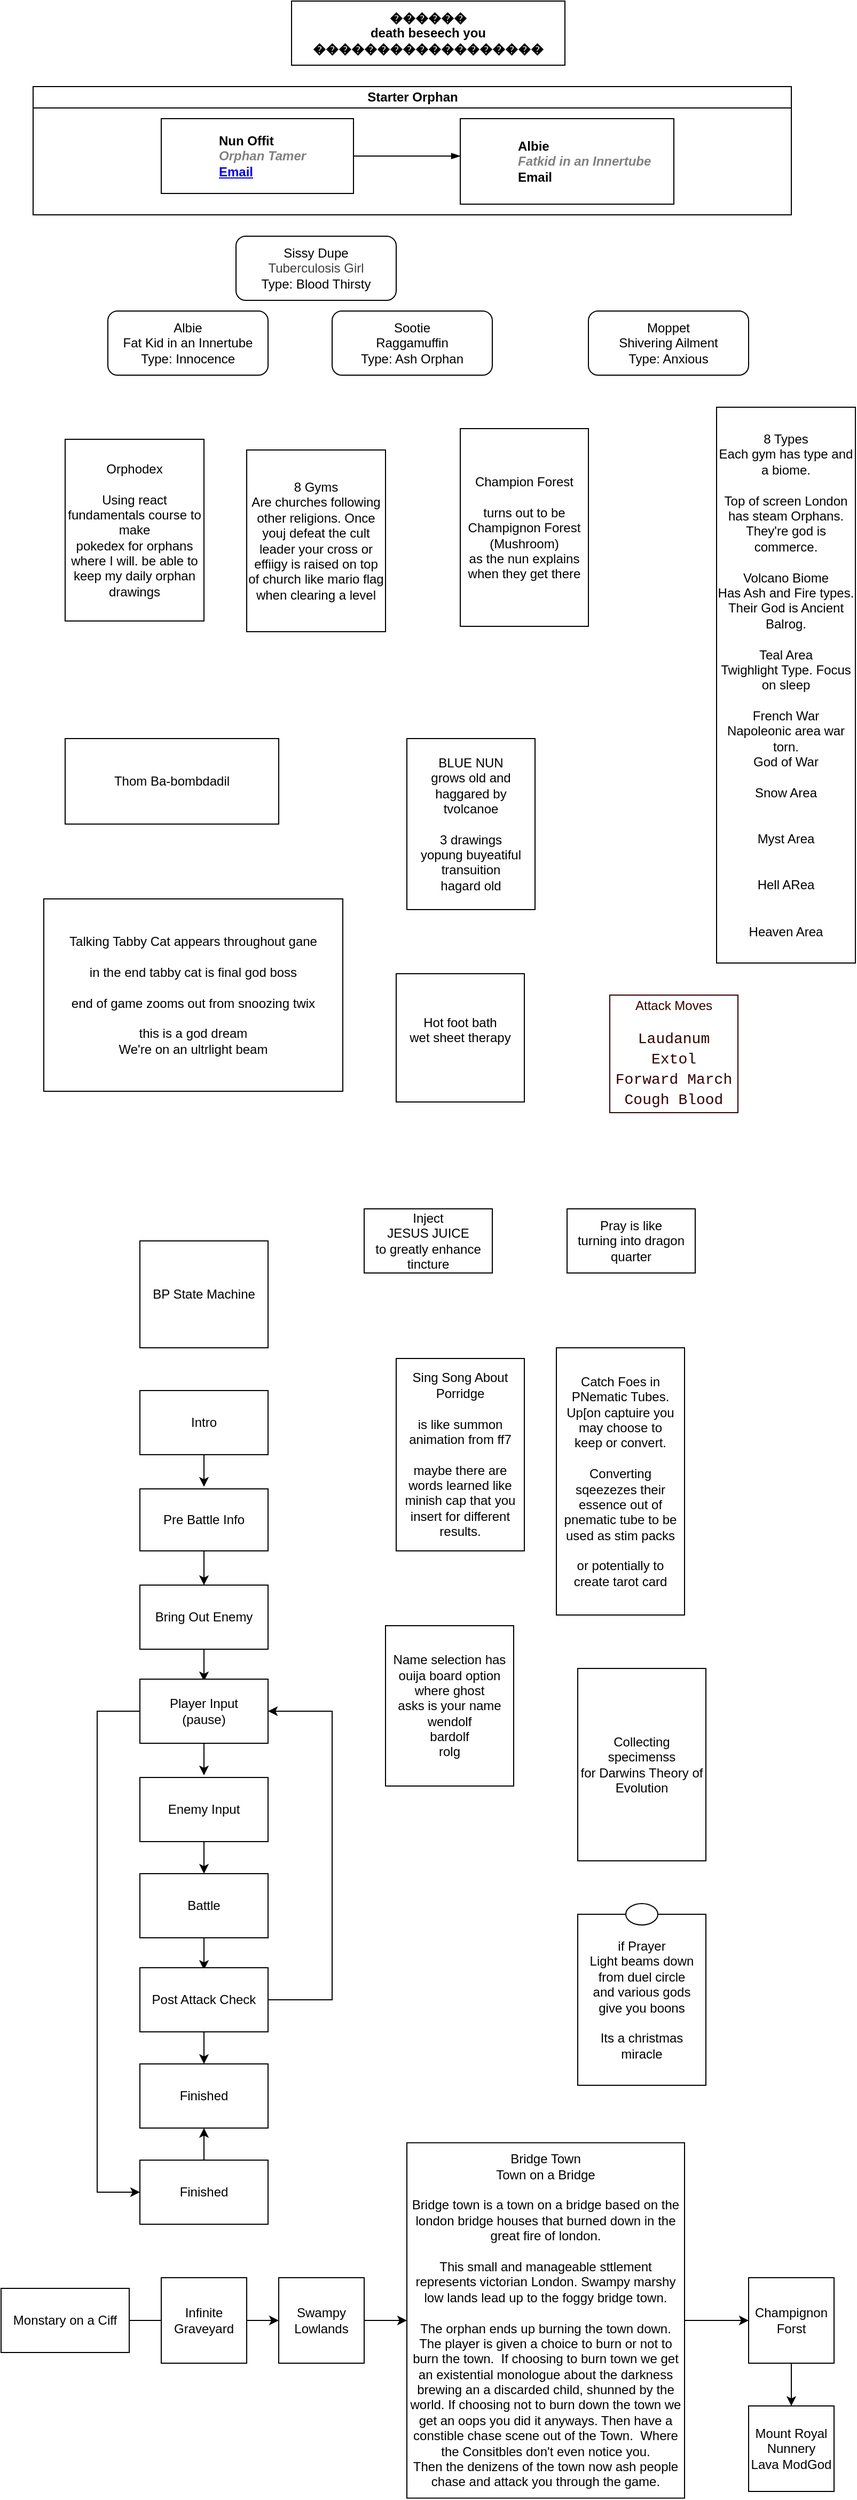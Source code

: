 <mxfile>
    <diagram id="prtHgNgQTEPvFCAcTncT" name="Page-1">
        <mxGraphModel dx="790" dy="664" grid="1" gridSize="10" guides="1" tooltips="1" connect="1" arrows="1" fold="1" page="1" pageScale="1" pageWidth="827" pageHeight="1169" math="0" shadow="0">
            <root>
                <mxCell id="0"/>
                <mxCell id="1" parent="0"/>
                <mxCell id="dNxyNK7c78bLwvsdeMH5-11" value="Starter Orphan" style="swimlane;html=1;startSize=20;horizontal=1;containerType=tree;glass=0;" parent="1" vertex="1">
                    <mxGeometry x="40" y="80" width="710" height="120" as="geometry"/>
                </mxCell>
                <UserObject label="%name%&lt;br&gt;&lt;i style=&quot;color: gray&quot;&gt;%position%&lt;/i&gt;&lt;br&gt;&lt;a href=&quot;mailto:%email%&quot;&gt;Email&lt;/a&gt;" name="Nun Offit" position="Orphan Tamer" location="Office 1" email="me@example.com" placeholders="1" link="https://www.draw.io" id="dNxyNK7c78bLwvsdeMH5-12">
                    <mxCell style="label;image=https://cdn3.iconfinder.com/data/icons/user-avatars-1/512/users-3-128.png;whiteSpace=wrap;html=1;rounded=0;glass=0;treeMoving=1;treeFolding=1;" parent="dNxyNK7c78bLwvsdeMH5-11" vertex="1">
                        <mxGeometry x="120" y="30" width="180" height="70" as="geometry"/>
                    </mxCell>
                </UserObject>
                <mxCell id="dNxyNK7c78bLwvsdeMH5-13" value="" style="endArrow=blockThin;endFill=1;fontSize=11;edgeStyle=elbowEdgeStyle;elbow=vertical;rounded=0;" parent="dNxyNK7c78bLwvsdeMH5-11" source="dNxyNK7c78bLwvsdeMH5-12" target="dNxyNK7c78bLwvsdeMH5-14" edge="1">
                    <mxGeometry relative="1" as="geometry"/>
                </mxCell>
                <UserObject label="Albie&lt;br&gt;&lt;i style=&quot;color: gray&quot;&gt;Fatkid in an Innertube&lt;/i&gt;&lt;br&gt;Email" name="Priest Peter Phillips" position="Orphan Tamer" location="Office 2" placeholders="1" id="dNxyNK7c78bLwvsdeMH5-14">
                    <mxCell style="label;image=https://cdn3.iconfinder.com/data/icons/user-avatars-1/512/users-10-3-128.png;whiteSpace=wrap;html=1;rounded=0;glass=0;treeFolding=1;treeMoving=1;" parent="dNxyNK7c78bLwvsdeMH5-11" vertex="1">
                        <mxGeometry x="400" y="30" width="200" height="80" as="geometry"/>
                    </mxCell>
                </UserObject>
                <mxCell id="9H34w2Jh71Ep6UbLUVoz-1" value="&lt;div&gt;Albie&lt;/div&gt;Fat Kid in an Innertube&lt;div&gt;Type: Innocence&lt;/div&gt;" style="rounded=1;whiteSpace=wrap;html=1;" parent="1" vertex="1">
                    <mxGeometry x="110" y="290" width="150" height="60" as="geometry"/>
                </mxCell>
                <mxCell id="9H34w2Jh71Ep6UbLUVoz-2" value="&lt;div&gt;Sootie&lt;/div&gt;Raggamuffin&lt;br&gt;&lt;div&gt;Type: Ash Orphan&lt;/div&gt;" style="rounded=1;whiteSpace=wrap;html=1;" parent="1" vertex="1">
                    <mxGeometry x="320" y="290" width="150" height="60" as="geometry"/>
                </mxCell>
                <mxCell id="9H34w2Jh71Ep6UbLUVoz-3" value="&lt;div&gt;Moppet&lt;/div&gt;Shivering Ailment&lt;br&gt;&lt;div&gt;Type: Anxious&lt;/div&gt;" style="rounded=1;whiteSpace=wrap;html=1;" parent="1" vertex="1">
                    <mxGeometry x="560" y="290" width="150" height="60" as="geometry"/>
                </mxCell>
                <mxCell id="c4BANhSZFIQ7KN4WRA-t-1" value="Orphodex&lt;div&gt;&lt;br&gt;&lt;/div&gt;&lt;div&gt;Using react fundamentals course to make&lt;/div&gt;&lt;div&gt;pokedex for orphans where I will. be able to keep my daily orphan drawings&lt;/div&gt;" style="rounded=0;whiteSpace=wrap;html=1;" parent="1" vertex="1">
                    <mxGeometry x="70" y="410" width="130" height="170" as="geometry"/>
                </mxCell>
                <mxCell id="lMN6it-LYemtHTq4qIZc-1" value="8 Gyms&lt;div&gt;Are churches following other religions. Once youj defeat the cult leader your cross or effiigy is raised on top of church like mario flag when clearing a level&lt;/div&gt;" style="rounded=0;whiteSpace=wrap;html=1;" parent="1" vertex="1">
                    <mxGeometry x="240" y="420" width="130" height="170" as="geometry"/>
                </mxCell>
                <mxCell id="lMN6it-LYemtHTq4qIZc-2" value="&lt;div&gt;8 Types&lt;/div&gt;&lt;div&gt;Each gym has type and a biome.&lt;/div&gt;&lt;div&gt;&lt;br&gt;&lt;/div&gt;&lt;div&gt;Top of screen London has steam Orphans.&lt;/div&gt;&lt;div&gt;They&#39;re god is commerce.&lt;/div&gt;&lt;div&gt;&lt;br&gt;&lt;/div&gt;&lt;div&gt;Volcano Biome&lt;br&gt;Has Ash and Fire types. Their God is Ancient Balrog.&lt;/div&gt;&lt;div&gt;&lt;br&gt;&lt;/div&gt;&lt;div&gt;Teal Area&lt;/div&gt;&lt;div&gt;Twighlight Type. Focus on sleep&lt;/div&gt;&lt;div&gt;&lt;br&gt;&lt;/div&gt;&lt;div&gt;French War&lt;br&gt;Napoleonic area war torn.&lt;br&gt;God of War&lt;/div&gt;&lt;div&gt;&lt;br&gt;&lt;/div&gt;&lt;div&gt;Snow Area&lt;br&gt;&lt;br&gt;&lt;br&gt;Myst Area&lt;br&gt;&lt;br&gt;&lt;/div&gt;&lt;div&gt;&lt;br&gt;&lt;/div&gt;&lt;div&gt;Hell ARea&lt;/div&gt;&lt;div&gt;&lt;br&gt;&lt;/div&gt;&lt;div&gt;&lt;br&gt;&lt;/div&gt;&lt;div&gt;Heaven Area&lt;/div&gt;" style="rounded=0;whiteSpace=wrap;html=1;" parent="1" vertex="1">
                    <mxGeometry x="680" y="380" width="130" height="520" as="geometry"/>
                </mxCell>
                <mxCell id="1dcjqhPWXCqPS0pfsLZp-1" value="BP State Machine" style="rounded=0;whiteSpace=wrap;html=1;" parent="1" vertex="1">
                    <mxGeometry x="140" y="1160" width="120" height="100" as="geometry"/>
                </mxCell>
                <mxCell id="1dcjqhPWXCqPS0pfsLZp-2" value="Intro" style="rounded=0;whiteSpace=wrap;html=1;" parent="1" vertex="1">
                    <mxGeometry x="140" y="1300" width="120" height="60" as="geometry"/>
                </mxCell>
                <mxCell id="1dcjqhPWXCqPS0pfsLZp-5" value="" style="endArrow=classic;html=1;rounded=0;exitX=0.5;exitY=1;exitDx=0;exitDy=0;entryX=0.5;entryY=0;entryDx=0;entryDy=0;" parent="1" source="1dcjqhPWXCqPS0pfsLZp-2" edge="1">
                    <mxGeometry width="50" height="50" relative="1" as="geometry">
                        <mxPoint x="390" y="1340" as="sourcePoint"/>
                        <mxPoint x="200" y="1390" as="targetPoint"/>
                    </mxGeometry>
                </mxCell>
                <mxCell id="1dcjqhPWXCqPS0pfsLZp-6" value="Pre Battle Info" style="rounded=0;whiteSpace=wrap;html=1;" parent="1" vertex="1">
                    <mxGeometry x="140" y="1392" width="120" height="58" as="geometry"/>
                </mxCell>
                <mxCell id="1dcjqhPWXCqPS0pfsLZp-7" value="" style="endArrow=classic;html=1;rounded=0;exitX=0.5;exitY=1;exitDx=0;exitDy=0;entryX=0.5;entryY=0;entryDx=0;entryDy=0;" parent="1" source="1dcjqhPWXCqPS0pfsLZp-6" edge="1">
                    <mxGeometry width="50" height="50" relative="1" as="geometry">
                        <mxPoint x="390" y="1432" as="sourcePoint"/>
                        <mxPoint x="200" y="1482" as="targetPoint"/>
                    </mxGeometry>
                </mxCell>
                <mxCell id="1dcjqhPWXCqPS0pfsLZp-8" value="Bring Out Enemy" style="rounded=0;whiteSpace=wrap;html=1;" parent="1" vertex="1">
                    <mxGeometry x="140" y="1482" width="120" height="60" as="geometry"/>
                </mxCell>
                <mxCell id="1dcjqhPWXCqPS0pfsLZp-9" value="" style="endArrow=classic;html=1;rounded=0;exitX=0.5;exitY=1;exitDx=0;exitDy=0;entryX=0.5;entryY=0;entryDx=0;entryDy=0;" parent="1" source="1dcjqhPWXCqPS0pfsLZp-8" edge="1">
                    <mxGeometry width="50" height="50" relative="1" as="geometry">
                        <mxPoint x="390" y="1522" as="sourcePoint"/>
                        <mxPoint x="200" y="1572" as="targetPoint"/>
                    </mxGeometry>
                </mxCell>
                <mxCell id="1dcjqhPWXCqPS0pfsLZp-10" value="Player Input&lt;br&gt;(pause)" style="rounded=0;whiteSpace=wrap;html=1;" parent="1" vertex="1">
                    <mxGeometry x="140" y="1570" width="120" height="60" as="geometry"/>
                </mxCell>
                <mxCell id="1dcjqhPWXCqPS0pfsLZp-11" value="" style="endArrow=classic;html=1;rounded=0;exitX=0.5;exitY=1;exitDx=0;exitDy=0;entryX=0.5;entryY=0;entryDx=0;entryDy=0;" parent="1" source="1dcjqhPWXCqPS0pfsLZp-10" edge="1">
                    <mxGeometry width="50" height="50" relative="1" as="geometry">
                        <mxPoint x="390" y="1610" as="sourcePoint"/>
                        <mxPoint x="200" y="1660" as="targetPoint"/>
                    </mxGeometry>
                </mxCell>
                <mxCell id="1dcjqhPWXCqPS0pfsLZp-12" value="Enemy Input" style="rounded=0;whiteSpace=wrap;html=1;" parent="1" vertex="1">
                    <mxGeometry x="140" y="1662" width="120" height="60" as="geometry"/>
                </mxCell>
                <mxCell id="1dcjqhPWXCqPS0pfsLZp-13" value="" style="endArrow=classic;html=1;rounded=0;exitX=0.5;exitY=1;exitDx=0;exitDy=0;entryX=0.5;entryY=0;entryDx=0;entryDy=0;" parent="1" source="1dcjqhPWXCqPS0pfsLZp-12" edge="1">
                    <mxGeometry width="50" height="50" relative="1" as="geometry">
                        <mxPoint x="390" y="1702" as="sourcePoint"/>
                        <mxPoint x="200" y="1752" as="targetPoint"/>
                    </mxGeometry>
                </mxCell>
                <mxCell id="1dcjqhPWXCqPS0pfsLZp-14" value="Battle" style="rounded=0;whiteSpace=wrap;html=1;" parent="1" vertex="1">
                    <mxGeometry x="140" y="1752" width="120" height="60" as="geometry"/>
                </mxCell>
                <mxCell id="1dcjqhPWXCqPS0pfsLZp-15" value="" style="endArrow=classic;html=1;rounded=0;exitX=0.5;exitY=1;exitDx=0;exitDy=0;entryX=0.5;entryY=0;entryDx=0;entryDy=0;" parent="1" source="1dcjqhPWXCqPS0pfsLZp-14" edge="1">
                    <mxGeometry width="50" height="50" relative="1" as="geometry">
                        <mxPoint x="390" y="1792" as="sourcePoint"/>
                        <mxPoint x="200" y="1842" as="targetPoint"/>
                    </mxGeometry>
                </mxCell>
                <mxCell id="1dcjqhPWXCqPS0pfsLZp-16" value="" style="endArrow=classic;html=1;rounded=0;entryX=1;entryY=0.5;entryDx=0;entryDy=0;exitX=1;exitY=0.5;exitDx=0;exitDy=0;" parent="1" source="1dcjqhPWXCqPS0pfsLZp-18" target="1dcjqhPWXCqPS0pfsLZp-10" edge="1">
                    <mxGeometry width="50" height="50" relative="1" as="geometry">
                        <mxPoint x="320" y="1880" as="sourcePoint"/>
                        <mxPoint x="440" y="1540" as="targetPoint"/>
                        <Array as="points">
                            <mxPoint x="320" y="1870"/>
                            <mxPoint x="320" y="1600"/>
                        </Array>
                    </mxGeometry>
                </mxCell>
                <mxCell id="1dcjqhPWXCqPS0pfsLZp-17" value="" style="endArrow=classic;html=1;rounded=0;exitX=0;exitY=0.5;exitDx=0;exitDy=0;entryX=0;entryY=0.5;entryDx=0;entryDy=0;" parent="1" source="1dcjqhPWXCqPS0pfsLZp-10" target="1dcjqhPWXCqPS0pfsLZp-23" edge="1">
                    <mxGeometry width="50" height="50" relative="1" as="geometry">
                        <mxPoint x="390" y="1580" as="sourcePoint"/>
                        <mxPoint x="90" y="2080" as="targetPoint"/>
                        <Array as="points">
                            <mxPoint x="100" y="1600"/>
                            <mxPoint x="100" y="2050"/>
                        </Array>
                    </mxGeometry>
                </mxCell>
                <mxCell id="1dcjqhPWXCqPS0pfsLZp-18" value="Post Attack Check" style="rounded=0;whiteSpace=wrap;html=1;" parent="1" vertex="1">
                    <mxGeometry x="140" y="1840" width="120" height="60" as="geometry"/>
                </mxCell>
                <mxCell id="1dcjqhPWXCqPS0pfsLZp-19" value="" style="endArrow=classic;html=1;rounded=0;exitX=0.5;exitY=1;exitDx=0;exitDy=0;entryX=0.5;entryY=0;entryDx=0;entryDy=0;" parent="1" source="1dcjqhPWXCqPS0pfsLZp-18" edge="1">
                    <mxGeometry width="50" height="50" relative="1" as="geometry">
                        <mxPoint x="390" y="1880" as="sourcePoint"/>
                        <mxPoint x="200" y="1930" as="targetPoint"/>
                    </mxGeometry>
                </mxCell>
                <mxCell id="1dcjqhPWXCqPS0pfsLZp-20" value="Finished" style="rounded=0;whiteSpace=wrap;html=1;" parent="1" vertex="1">
                    <mxGeometry x="140" y="1930" width="120" height="60" as="geometry"/>
                </mxCell>
                <mxCell id="1dcjqhPWXCqPS0pfsLZp-23" value="Finished" style="rounded=0;whiteSpace=wrap;html=1;" parent="1" vertex="1">
                    <mxGeometry x="140" y="2020" width="120" height="60" as="geometry"/>
                </mxCell>
                <mxCell id="1dcjqhPWXCqPS0pfsLZp-26" value="" style="edgeStyle=orthogonalEdgeStyle;rounded=0;orthogonalLoop=1;jettySize=auto;html=1;" parent="1" edge="1">
                    <mxGeometry relative="1" as="geometry">
                        <mxPoint x="200" y="2020" as="sourcePoint"/>
                        <mxPoint x="200" y="1990" as="targetPoint"/>
                        <Array as="points">
                            <mxPoint x="200" y="2010"/>
                            <mxPoint x="200" y="2010"/>
                        </Array>
                    </mxGeometry>
                </mxCell>
                <mxCell id="1dcjqhPWXCqPS0pfsLZp-27" value="BLUE NUN&lt;div&gt;grows old and haggared by tvolcanoe&lt;/div&gt;&lt;div&gt;&lt;br&gt;&lt;/div&gt;&lt;div&gt;3 drawings&lt;/div&gt;&lt;div&gt;yopung buyeatiful&lt;/div&gt;&lt;div&gt;transuition&lt;/div&gt;&lt;div&gt;hagard old&lt;/div&gt;" style="rounded=0;whiteSpace=wrap;html=1;" parent="1" vertex="1">
                    <mxGeometry x="390" y="690" width="120" height="160" as="geometry"/>
                </mxCell>
                <mxCell id="1dcjqhPWXCqPS0pfsLZp-28" value="Thom Ba-bombdadil" style="rounded=0;whiteSpace=wrap;html=1;" parent="1" vertex="1">
                    <mxGeometry x="70" y="690" width="200" height="80" as="geometry"/>
                </mxCell>
                <mxCell id="EJm_T1MfFVbmYTKbSGmN-1" value="Champion Forest&lt;div&gt;&lt;br&gt;&lt;/div&gt;&lt;div&gt;turns out to be&lt;/div&gt;&lt;div&gt;Champignon Forest&lt;/div&gt;&lt;div&gt;(Mushroom)&lt;/div&gt;&lt;div&gt;as the nun explains&lt;/div&gt;&lt;div&gt;when they get there&lt;/div&gt;" style="rounded=0;whiteSpace=wrap;html=1;" parent="1" vertex="1">
                    <mxGeometry x="440" y="400" width="120" height="185" as="geometry"/>
                </mxCell>
                <mxCell id="NaM-DlOi4ERBnAFPFXcm-1" value="Talking Tabby Cat appears throughout gane&lt;div&gt;&lt;br&gt;&lt;/div&gt;&lt;div&gt;in the end tabby cat is final god boss&lt;/div&gt;&lt;div&gt;&lt;br&gt;&lt;/div&gt;&lt;div&gt;end of game zooms out from snoozing twix&lt;/div&gt;&lt;div&gt;&lt;br&gt;&lt;/div&gt;&lt;div&gt;this is a god dream&lt;/div&gt;&lt;div&gt;We&#39;re on an ultrlight beam&lt;/div&gt;" style="rounded=0;whiteSpace=wrap;html=1;" parent="1" vertex="1">
                    <mxGeometry x="50" y="840" width="280" height="180" as="geometry"/>
                </mxCell>
                <mxCell id="_eeatI-6LmOxNyW0kUMp-2" value="Inject&lt;br&gt;JESUS JUICE&lt;div&gt;to greatly enhance tincture&lt;/div&gt;" style="rounded=0;whiteSpace=wrap;html=1;" parent="1" vertex="1">
                    <mxGeometry x="350" y="1130" width="120" height="60" as="geometry"/>
                </mxCell>
                <mxCell id="_eeatI-6LmOxNyW0kUMp-3" value="Sing Song About&lt;div&gt;Porridge&lt;/div&gt;&lt;div&gt;&lt;br&gt;&lt;/div&gt;&lt;div&gt;is like summon animation from ff7&lt;/div&gt;&lt;div&gt;&lt;br&gt;&lt;/div&gt;&lt;div&gt;maybe there are words learned like minish cap that you insert for different results.&lt;/div&gt;" style="rounded=0;whiteSpace=wrap;html=1;" parent="1" vertex="1">
                    <mxGeometry x="380" y="1270" width="120" height="180" as="geometry"/>
                </mxCell>
                <mxCell id="_eeatI-6LmOxNyW0kUMp-4" value="Pray is like&lt;div&gt;turning into dragon quarter&lt;/div&gt;" style="rounded=0;whiteSpace=wrap;html=1;" parent="1" vertex="1">
                    <mxGeometry x="540" y="1130" width="120" height="60" as="geometry"/>
                </mxCell>
                <mxCell id="WhSgem01bFfFkYUl3J8e-1" value="&lt;div&gt;&lt;b&gt;������&lt;/b&gt;&lt;/div&gt;&lt;b&gt;death beseech you&lt;/b&gt;&lt;div&gt;&lt;b&gt;������&lt;/b&gt;&lt;span style=&quot;background-color: transparent;&quot;&gt;&lt;b&gt;������&lt;/b&gt;&lt;/span&gt;&lt;span style=&quot;background-color: transparent;&quot;&gt;&lt;b&gt;������&lt;br&gt;&lt;/b&gt;&lt;/span&gt;&lt;/div&gt;" style="rounded=0;whiteSpace=wrap;html=1;" parent="1" vertex="1">
                    <mxGeometry x="282" width="256" height="60" as="geometry"/>
                </mxCell>
                <mxCell id="WhSgem01bFfFkYUl3J8e-2" value="Catch Foes in PNematic Tubes.&lt;div&gt;Up[on captuire you may choose to&lt;/div&gt;&lt;div&gt;keep or convert.&lt;/div&gt;&lt;div&gt;&lt;br&gt;&lt;/div&gt;&lt;div&gt;Converting sqeezezes their essence out of pnematic tube to be used as stim packs&lt;/div&gt;&lt;div&gt;&lt;br&gt;&lt;/div&gt;&lt;div&gt;or potentially to create tarot card&lt;/div&gt;" style="rounded=0;whiteSpace=wrap;html=1;" parent="1" vertex="1">
                    <mxGeometry x="530" y="1260" width="120" height="250" as="geometry"/>
                </mxCell>
                <mxCell id="WhSgem01bFfFkYUl3J8e-3" value="Name selection has&lt;div&gt;ouija board option&lt;/div&gt;&lt;div&gt;where ghost&lt;/div&gt;&lt;div&gt;asks is your name wendolf&lt;/div&gt;&lt;div&gt;bardolf&lt;/div&gt;&lt;div&gt;rolg&lt;/div&gt;" style="rounded=0;whiteSpace=wrap;html=1;" parent="1" vertex="1">
                    <mxGeometry x="370" y="1520" width="120" height="150" as="geometry"/>
                </mxCell>
                <mxCell id="WhSgem01bFfFkYUl3J8e-4" value="Collecting specimenss&lt;div&gt;for Darwins Theory of&lt;/div&gt;&lt;div&gt;Evolution&lt;/div&gt;" style="rounded=0;whiteSpace=wrap;html=1;" parent="1" vertex="1">
                    <mxGeometry x="550" y="1560" width="120" height="180" as="geometry"/>
                </mxCell>
                <mxCell id="QeXgW6aQJEQ1C3spduMK-1" value="Hot foot bath&lt;div&gt;wet sheet therapy&lt;/div&gt;&lt;div&gt;&lt;br&gt;&lt;/div&gt;" style="rounded=0;whiteSpace=wrap;html=1;" parent="1" vertex="1">
                    <mxGeometry x="380" y="910" width="120" height="120" as="geometry"/>
                </mxCell>
                <mxCell id="zhvqqRehltlr2zDm-ukN-1" value="&lt;font style=&quot;color: rgb(51, 0, 0);&quot;&gt;Attack Moves&lt;/font&gt;&lt;div&gt;&lt;font style=&quot;color: rgb(51, 0, 0);&quot;&gt;&lt;br&gt;&lt;/font&gt;&lt;/div&gt;&lt;div&gt;&lt;div style=&quot;font-family: &amp;quot;Operator Mono Lig&amp;quot;, Menlo, Monaco, &amp;quot;Courier New&amp;quot;, monospace, Consolas, &amp;quot;Courier New&amp;quot;, monospace; font-size: 14px; line-height: 19px; white-space: pre;&quot;&gt;&lt;span style=&quot;background-color: light-dark(#ffffff, var(--ge-dark-color, #121212));&quot;&gt;&lt;font style=&quot;color: rgb(51, 0, 0);&quot;&gt;Laudanum&lt;/font&gt;&lt;/span&gt;&lt;/div&gt;&lt;/div&gt;&lt;div style=&quot;font-family: &amp;quot;Operator Mono Lig&amp;quot;, Menlo, Monaco, &amp;quot;Courier New&amp;quot;, monospace, Consolas, &amp;quot;Courier New&amp;quot;, monospace; font-size: 14px; line-height: 19px; white-space: pre; color: rgb(239, 240, 235);&quot;&gt;&lt;div style=&quot;line-height: 19px;&quot;&gt;&lt;span style=&quot;background-color: light-dark(#ffffff, var(--ge-dark-color, #121212)); color: rgb(90, 247, 142);&quot;&gt;&lt;font style=&quot;color: rgb(51, 0, 0);&quot;&gt;Extol&lt;/font&gt;&lt;/span&gt;&lt;/div&gt;&lt;div style=&quot;line-height: 19px;&quot;&gt;&lt;span style=&quot;background-color: light-dark(#ffffff, var(--ge-dark-color, #121212)); color: rgb(90, 247, 142);&quot;&gt;&lt;font style=&quot;color: rgb(51, 0, 0);&quot;&gt;Forward March&lt;/font&gt;&lt;/span&gt;&lt;/div&gt;&lt;div style=&quot;line-height: 19px;&quot;&gt;&lt;div style=&quot;line-height: 19px;&quot;&gt;&lt;span style=&quot;background-color: light-dark(#ffffff, var(--ge-dark-color, #121212)); color: rgb(90, 247, 142);&quot;&gt;&lt;font style=&quot;color: rgb(51, 0, 0);&quot;&gt;Cough Blood&lt;/font&gt;&lt;/span&gt;&lt;/div&gt;&lt;/div&gt;&lt;/div&gt;" style="rounded=0;whiteSpace=wrap;html=1;strokeColor=#330000;" parent="1" vertex="1">
                    <mxGeometry x="580" y="930" width="120" height="110" as="geometry"/>
                </mxCell>
                <mxCell id="qNe9hVO4kIWgMy4WHAtG-1" value="&lt;div&gt;if Prayer&lt;/div&gt;Light beams down&lt;div&gt;from duel circle&lt;/div&gt;&lt;div&gt;and various gods&lt;/div&gt;&lt;div&gt;give you boons&lt;/div&gt;&lt;div&gt;&lt;br&gt;&lt;/div&gt;&lt;div&gt;Its a christmas&lt;/div&gt;&lt;div&gt;miracle&lt;/div&gt;" style="rounded=0;whiteSpace=wrap;html=1;" parent="1" vertex="1">
                    <mxGeometry x="550" y="1790" width="120" height="160" as="geometry"/>
                </mxCell>
                <mxCell id="qNe9hVO4kIWgMy4WHAtG-2" value="" style="ellipse;whiteSpace=wrap;html=1;" parent="1" vertex="1">
                    <mxGeometry x="595" y="1780" width="30" height="20" as="geometry"/>
                </mxCell>
                <mxCell id="2" value="Bridge Town&lt;br&gt;Town on a Bridge&lt;br&gt;&lt;div&gt;&lt;br&gt;&lt;/div&gt;&lt;div&gt;Bridge town is a town on a bridge based on the london bridge houses that burned down in the great fire of london.&lt;br&gt;&lt;br&gt;This small and manageable sttlement represents victorian London. Swampy marshy low lands lead up to the foggy bridge town.&lt;/div&gt;&lt;div&gt;&lt;br&gt;&lt;/div&gt;&lt;div&gt;The orphan ends up burning the town down. The player is given a choice to burn or not to burn the town.&amp;nbsp; If choosing to burn town we get an existential monologue about the darkness brewing an a discarded child, shunned by the world. If choosing not to burn down the town we get an oops you did it anyways. Then have a constible chase scene out of the Town.&amp;nbsp; Where the Consitbles don&#39;t even notice you.&lt;/div&gt;&lt;div&gt;Then the denizens of the town now ash people chase and attack you through the game.&lt;/div&gt;" style="rounded=0;whiteSpace=wrap;html=1;" parent="1" vertex="1">
                    <mxGeometry x="390" y="2003.75" width="260" height="332.5" as="geometry"/>
                </mxCell>
                <mxCell id="3" value="Monstary on a Ciff" style="rounded=0;whiteSpace=wrap;html=1;" parent="1" vertex="1">
                    <mxGeometry x="10" y="2140" width="120" height="60" as="geometry"/>
                </mxCell>
                <mxCell id="4" value="" style="endArrow=classic;html=1;exitX=1;exitY=0.5;exitDx=0;exitDy=0;" parent="1" source="3" edge="1">
                    <mxGeometry width="50" height="50" relative="1" as="geometry">
                        <mxPoint x="380" y="2240" as="sourcePoint"/>
                        <mxPoint x="200" y="2170" as="targetPoint"/>
                    </mxGeometry>
                </mxCell>
                <mxCell id="5" value="Infinite&lt;div&gt;Graveyard&lt;/div&gt;" style="whiteSpace=wrap;html=1;aspect=fixed;" parent="1" vertex="1">
                    <mxGeometry x="160" y="2130" width="80" height="80" as="geometry"/>
                </mxCell>
                <mxCell id="6" value="" style="endArrow=classic;html=1;exitX=1;exitY=0.5;exitDx=0;exitDy=0;entryX=0;entryY=0.5;entryDx=0;entryDy=0;" parent="1" source="7" target="2" edge="1">
                    <mxGeometry width="50" height="50" relative="1" as="geometry">
                        <mxPoint x="260" y="2240" as="sourcePoint"/>
                        <mxPoint x="310" y="2190" as="targetPoint"/>
                    </mxGeometry>
                </mxCell>
                <mxCell id="8" value="" style="endArrow=classic;html=1;exitX=1;exitY=0.5;exitDx=0;exitDy=0;entryX=0;entryY=0.5;entryDx=0;entryDy=0;" parent="1" source="5" target="7" edge="1">
                    <mxGeometry width="50" height="50" relative="1" as="geometry">
                        <mxPoint x="280" y="2170" as="sourcePoint"/>
                        <mxPoint x="390" y="2170" as="targetPoint"/>
                    </mxGeometry>
                </mxCell>
                <mxCell id="7" value="Swampy&lt;div&gt;Lowlands&lt;/div&gt;" style="whiteSpace=wrap;html=1;aspect=fixed;" parent="1" vertex="1">
                    <mxGeometry x="270" y="2130" width="80" height="80" as="geometry"/>
                </mxCell>
                <mxCell id="9" value="Champignon Forst" style="whiteSpace=wrap;html=1;aspect=fixed;" parent="1" vertex="1">
                    <mxGeometry x="710" y="2130" width="80" height="80" as="geometry"/>
                </mxCell>
                <mxCell id="10" value="" style="endArrow=classic;html=1;exitX=1;exitY=0.5;exitDx=0;exitDy=0;entryX=0;entryY=0.5;entryDx=0;entryDy=0;" parent="1" source="2" target="9" edge="1">
                    <mxGeometry width="50" height="50" relative="1" as="geometry">
                        <mxPoint x="710" y="2240" as="sourcePoint"/>
                        <mxPoint x="760" y="2190" as="targetPoint"/>
                    </mxGeometry>
                </mxCell>
                <mxCell id="11" value="" style="endArrow=classic;html=1;exitX=0.5;exitY=1;exitDx=0;exitDy=0;entryX=0.5;entryY=0;entryDx=0;entryDy=0;" parent="1" source="9" target="12" edge="1">
                    <mxGeometry width="50" height="50" relative="1" as="geometry">
                        <mxPoint x="710" y="2240" as="sourcePoint"/>
                        <mxPoint x="750" y="2260" as="targetPoint"/>
                    </mxGeometry>
                </mxCell>
                <mxCell id="12" value="Mount Royal&lt;div&gt;Nunnery&lt;/div&gt;&lt;div&gt;Lava ModGod&lt;/div&gt;" style="whiteSpace=wrap;html=1;aspect=fixed;" parent="1" vertex="1">
                    <mxGeometry x="710" y="2250" width="80" height="80" as="geometry"/>
                </mxCell>
                <mxCell id="13" value="&lt;div&gt;&lt;span style=&quot;color: rgb(0, 0, 0);&quot;&gt;Sissy Dupe&lt;/span&gt;&lt;/div&gt;&lt;span style=&quot;color: rgb(63, 63, 63);&quot;&gt;Tuberculosis Girl&lt;/span&gt;&lt;br&gt;&lt;div&gt;Type: Blood Thirsty&lt;/div&gt;" style="rounded=1;whiteSpace=wrap;html=1;" vertex="1" parent="1">
                    <mxGeometry x="230" y="220" width="150" height="60" as="geometry"/>
                </mxCell>
            </root>
        </mxGraphModel>
    </diagram>
</mxfile>